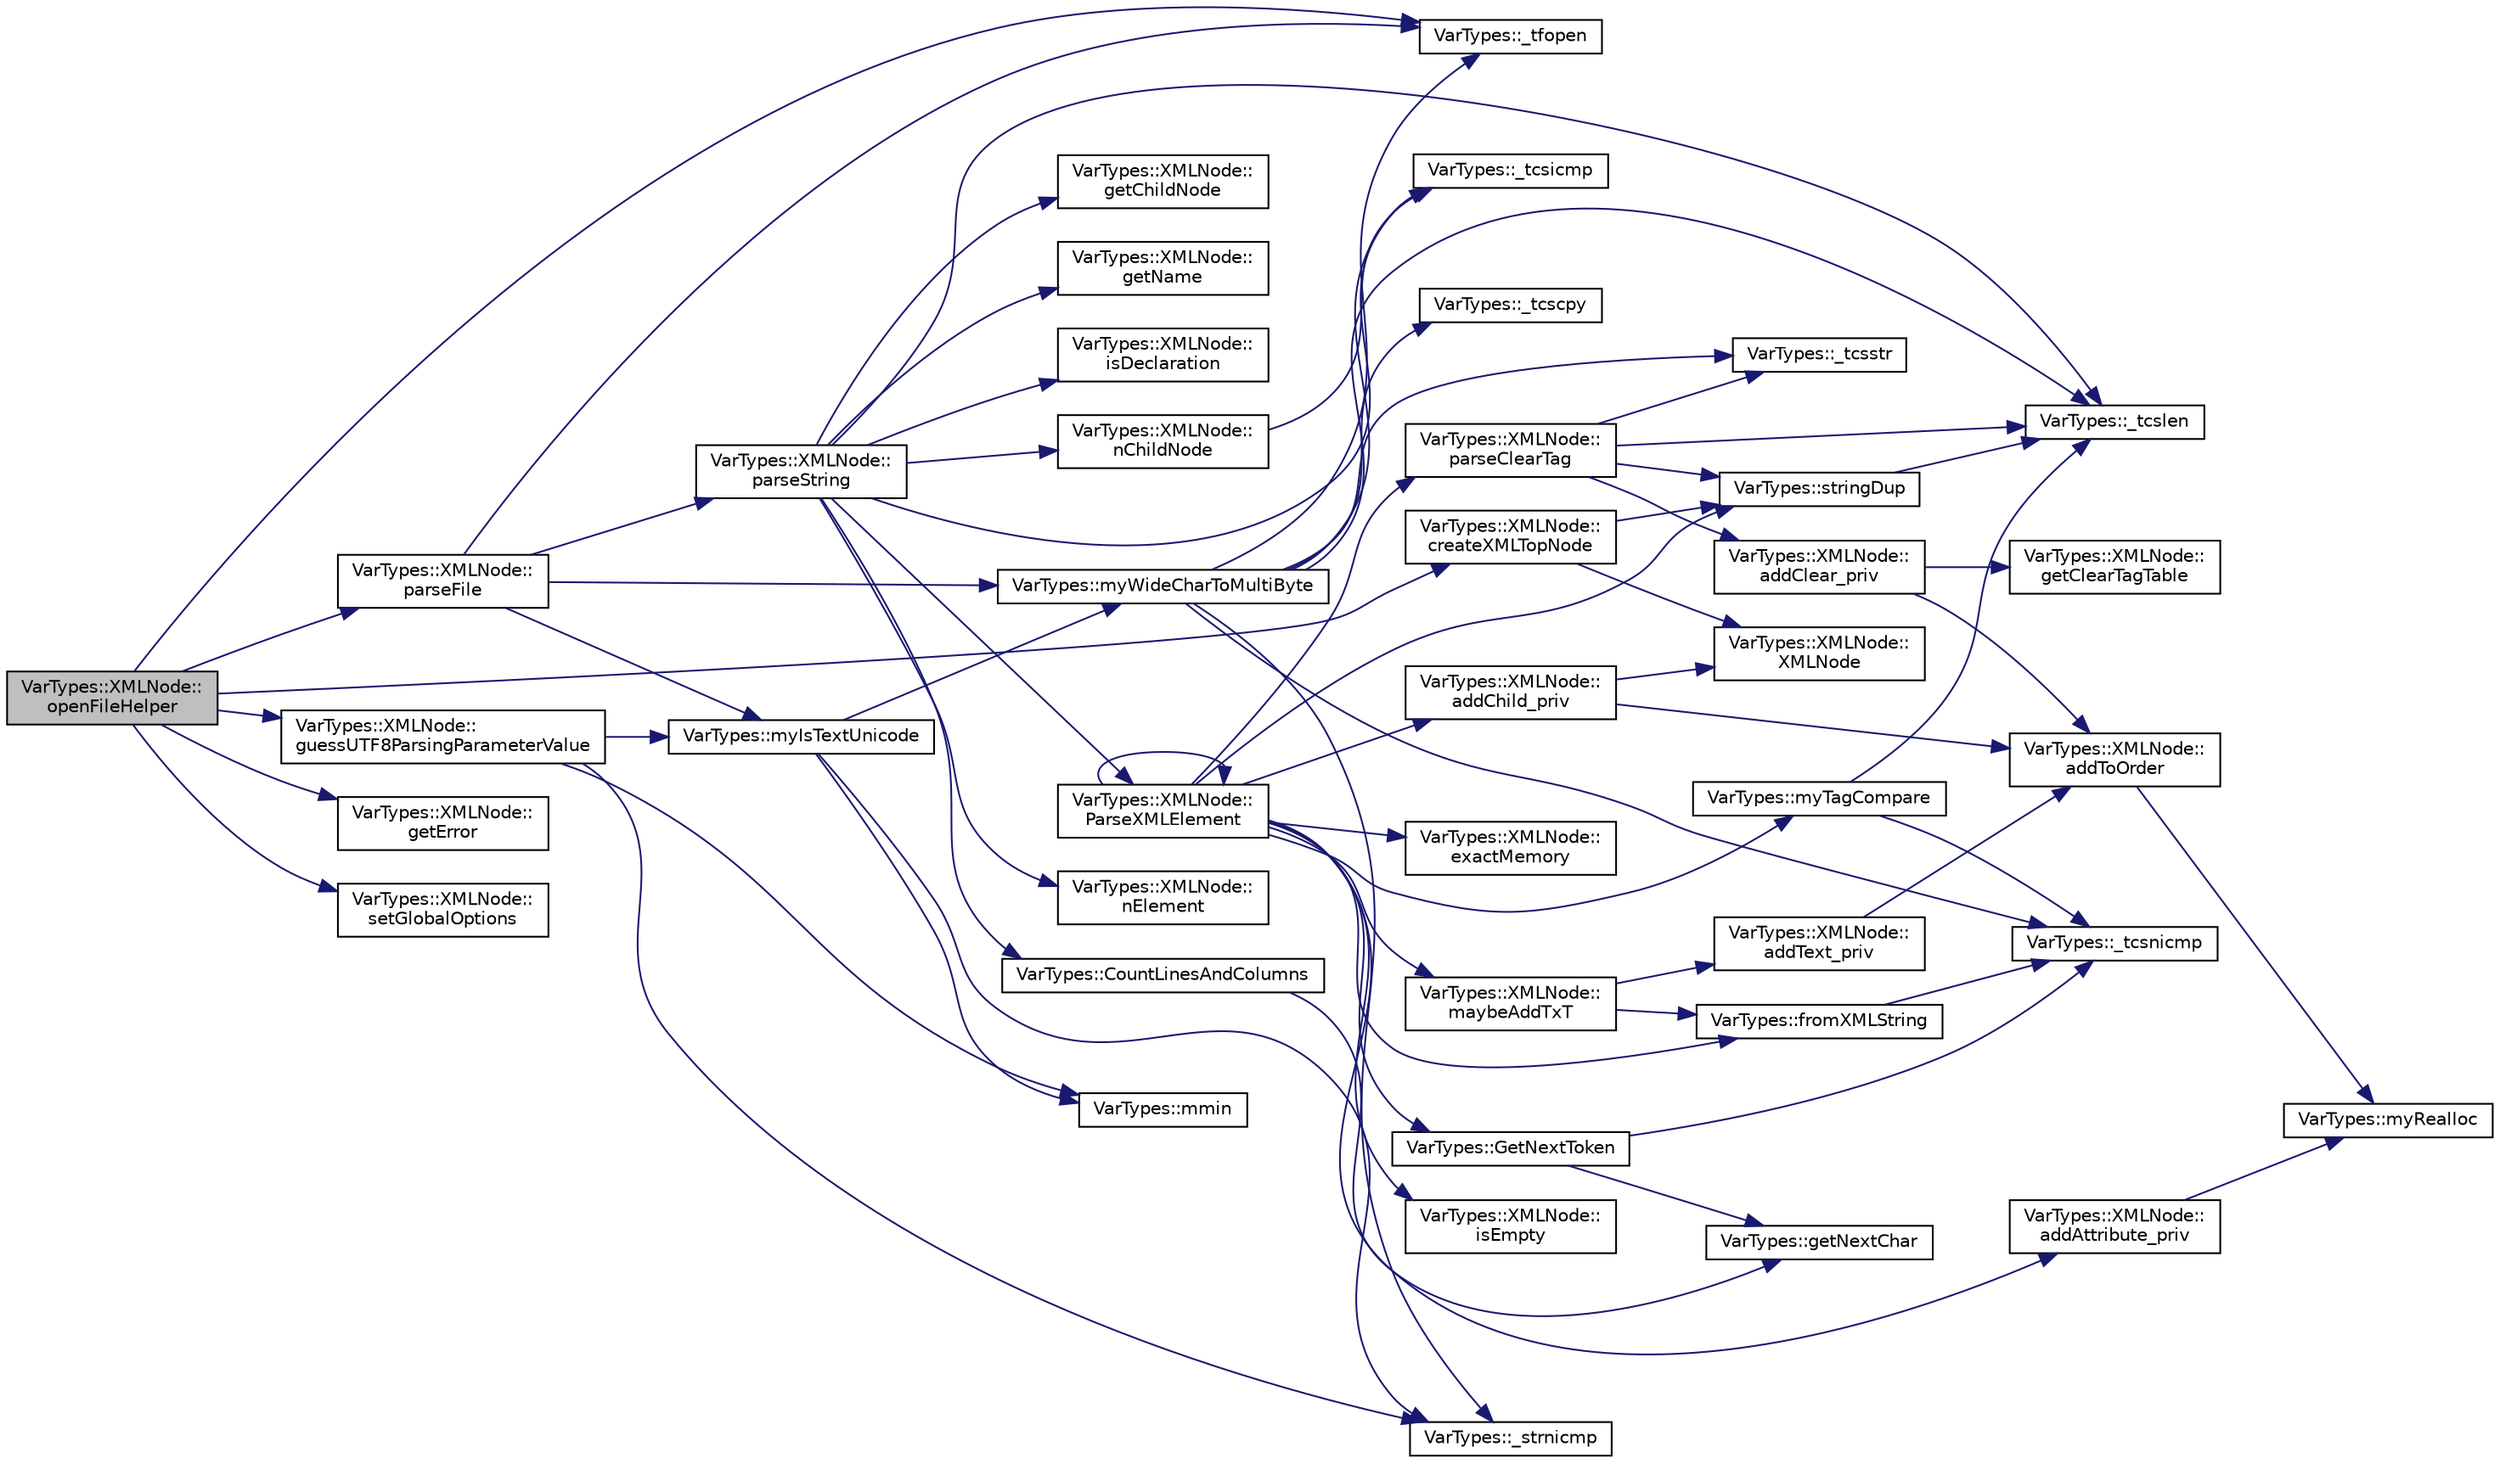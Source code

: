 digraph "VarTypes::XMLNode::openFileHelper"
{
 // INTERACTIVE_SVG=YES
  edge [fontname="Helvetica",fontsize="10",labelfontname="Helvetica",labelfontsize="10"];
  node [fontname="Helvetica",fontsize="10",shape=record];
  rankdir="LR";
  Node1 [label="VarTypes::XMLNode::\lopenFileHelper",height=0.2,width=0.4,color="black", fillcolor="grey75", style="filled", fontcolor="black"];
  Node1 -> Node2 [color="midnightblue",fontsize="10",style="solid",fontname="Helvetica"];
  Node2 [label="VarTypes::_tfopen",height=0.2,width=0.4,color="black", fillcolor="white", style="filled",URL="$d1/dde/namespace_var_types.html#a082ff12816b37e226e83fad7152c8a79"];
  Node1 -> Node3 [color="midnightblue",fontsize="10",style="solid",fontname="Helvetica"];
  Node3 [label="VarTypes::XMLNode::\lcreateXMLTopNode",height=0.2,width=0.4,color="black", fillcolor="white", style="filled",URL="$dd/df5/struct_var_types_1_1_x_m_l_node.html#aa3f916a960f624c4515a32fc9589bdf6"];
  Node3 -> Node4 [color="midnightblue",fontsize="10",style="solid",fontname="Helvetica"];
  Node4 [label="VarTypes::stringDup",height=0.2,width=0.4,color="black", fillcolor="white", style="filled",URL="$d1/dde/namespace_var_types.html#af79aab010747d6340009c2e1d6deb9a8"];
  Node4 -> Node5 [color="midnightblue",fontsize="10",style="solid",fontname="Helvetica"];
  Node5 [label="VarTypes::_tcslen",height=0.2,width=0.4,color="black", fillcolor="white", style="filled",URL="$d1/dde/namespace_var_types.html#a33f094a769ad68c264640d65736e12df"];
  Node3 -> Node6 [color="midnightblue",fontsize="10",style="solid",fontname="Helvetica"];
  Node6 [label="VarTypes::XMLNode::\lXMLNode",height=0.2,width=0.4,color="black", fillcolor="white", style="filled",URL="$dd/df5/struct_var_types_1_1_x_m_l_node.html#ae6834d244daa840b54ed19dff36fbaab"];
  Node1 -> Node7 [color="midnightblue",fontsize="10",style="solid",fontname="Helvetica"];
  Node7 [label="VarTypes::XMLNode::\lgetError",height=0.2,width=0.4,color="black", fillcolor="white", style="filled",URL="$dd/df5/struct_var_types_1_1_x_m_l_node.html#a063b943862ccb50ae45c34151aa2e5d2"];
  Node1 -> Node8 [color="midnightblue",fontsize="10",style="solid",fontname="Helvetica"];
  Node8 [label="VarTypes::XMLNode::\lguessUTF8ParsingParameterValue",height=0.2,width=0.4,color="black", fillcolor="white", style="filled",URL="$dd/df5/struct_var_types_1_1_x_m_l_node.html#ae6492c7313390ccae9582962fddda9f4"];
  Node8 -> Node9 [color="midnightblue",fontsize="10",style="solid",fontname="Helvetica"];
  Node9 [label="VarTypes::_strnicmp",height=0.2,width=0.4,color="black", fillcolor="white", style="filled",URL="$d1/dde/namespace_var_types.html#af52f055a46a1fa71cb78a3a0077dd687"];
  Node8 -> Node10 [color="midnightblue",fontsize="10",style="solid",fontname="Helvetica"];
  Node10 [label="VarTypes::mmin",height=0.2,width=0.4,color="black", fillcolor="white", style="filled",URL="$d1/dde/namespace_var_types.html#a79336a796427f5695c30245788a8b484"];
  Node8 -> Node11 [color="midnightblue",fontsize="10",style="solid",fontname="Helvetica"];
  Node11 [label="VarTypes::myIsTextUnicode",height=0.2,width=0.4,color="black", fillcolor="white", style="filled",URL="$d1/dde/namespace_var_types.html#a96ef7a052862123ba3a3ffe21f4aacfa"];
  Node11 -> Node9 [color="midnightblue",fontsize="10",style="solid",fontname="Helvetica"];
  Node11 -> Node10 [color="midnightblue",fontsize="10",style="solid",fontname="Helvetica"];
  Node11 -> Node12 [color="midnightblue",fontsize="10",style="solid",fontname="Helvetica"];
  Node12 [label="VarTypes::myWideCharToMultiByte",height=0.2,width=0.4,color="black", fillcolor="white", style="filled",URL="$d1/dde/namespace_var_types.html#a6787715045c42131396c03f2c811dc59"];
  Node12 -> Node9 [color="midnightblue",fontsize="10",style="solid",fontname="Helvetica"];
  Node12 -> Node13 [color="midnightblue",fontsize="10",style="solid",fontname="Helvetica"];
  Node13 [label="VarTypes::_tcscpy",height=0.2,width=0.4,color="black", fillcolor="white", style="filled",URL="$d1/dde/namespace_var_types.html#a6fff4e7b88089652d2d8ade07bbe0df7"];
  Node12 -> Node14 [color="midnightblue",fontsize="10",style="solid",fontname="Helvetica"];
  Node14 [label="VarTypes::_tcsicmp",height=0.2,width=0.4,color="black", fillcolor="white", style="filled",URL="$d1/dde/namespace_var_types.html#af64b449517cf3d9ef1b19a7323bfd99c"];
  Node12 -> Node5 [color="midnightblue",fontsize="10",style="solid",fontname="Helvetica"];
  Node12 -> Node15 [color="midnightblue",fontsize="10",style="solid",fontname="Helvetica"];
  Node15 [label="VarTypes::_tcsnicmp",height=0.2,width=0.4,color="black", fillcolor="white", style="filled",URL="$d1/dde/namespace_var_types.html#a2174205992bd64227e480b567e5a9065"];
  Node12 -> Node16 [color="midnightblue",fontsize="10",style="solid",fontname="Helvetica"];
  Node16 [label="VarTypes::_tcsstr",height=0.2,width=0.4,color="black", fillcolor="white", style="filled",URL="$d1/dde/namespace_var_types.html#a9caa6f2a97f5c5e328d6d5346e42f1bf"];
  Node12 -> Node2 [color="midnightblue",fontsize="10",style="solid",fontname="Helvetica"];
  Node1 -> Node17 [color="midnightblue",fontsize="10",style="solid",fontname="Helvetica"];
  Node17 [label="VarTypes::XMLNode::\lparseFile",height=0.2,width=0.4,color="black", fillcolor="white", style="filled",URL="$dd/df5/struct_var_types_1_1_x_m_l_node.html#a55f5fb016d367b3b883f30d8aaa98c3e"];
  Node17 -> Node2 [color="midnightblue",fontsize="10",style="solid",fontname="Helvetica"];
  Node17 -> Node11 [color="midnightblue",fontsize="10",style="solid",fontname="Helvetica"];
  Node17 -> Node12 [color="midnightblue",fontsize="10",style="solid",fontname="Helvetica"];
  Node17 -> Node18 [color="midnightblue",fontsize="10",style="solid",fontname="Helvetica"];
  Node18 [label="VarTypes::XMLNode::\lparseString",height=0.2,width=0.4,color="black", fillcolor="white", style="filled",URL="$dd/df5/struct_var_types_1_1_x_m_l_node.html#a112ce71bcafb4e03a4a6d8f909f3a3de"];
  Node18 -> Node19 [color="midnightblue",fontsize="10",style="solid",fontname="Helvetica"];
  Node19 [label="VarTypes::XMLNode::\lParseXMLElement",height=0.2,width=0.4,color="black", fillcolor="white", style="filled",URL="$dd/df5/struct_var_types_1_1_x_m_l_node.html#abf5cf181da87518047ad51d7c0e45d1f"];
  Node19 -> Node20 [color="midnightblue",fontsize="10",style="solid",fontname="Helvetica"];
  Node20 [label="VarTypes::GetNextToken",height=0.2,width=0.4,color="black", fillcolor="white", style="filled",URL="$d1/dde/namespace_var_types.html#a51fbf77cf6a60019a87474acf6ddb75f"];
  Node20 -> Node15 [color="midnightblue",fontsize="10",style="solid",fontname="Helvetica"];
  Node20 -> Node21 [color="midnightblue",fontsize="10",style="solid",fontname="Helvetica"];
  Node21 [label="VarTypes::getNextChar",height=0.2,width=0.4,color="black", fillcolor="white", style="filled",URL="$d1/dde/namespace_var_types.html#a38f7d131d18c3eee6aa4a6fc24291524"];
  Node19 -> Node22 [color="midnightblue",fontsize="10",style="solid",fontname="Helvetica"];
  Node22 [label="VarTypes::XMLNode::\lmaybeAddTxT",height=0.2,width=0.4,color="black", fillcolor="white", style="filled",URL="$dd/df5/struct_var_types_1_1_x_m_l_node.html#a2b5c22d16653bb73cc2dd5d3b59e317a"];
  Node22 -> Node23 [color="midnightblue",fontsize="10",style="solid",fontname="Helvetica"];
  Node23 [label="VarTypes::XMLNode::\laddText_priv",height=0.2,width=0.4,color="black", fillcolor="white", style="filled",URL="$dd/df5/struct_var_types_1_1_x_m_l_node.html#af97726ce50d91fb4687b71f42920fa05"];
  Node23 -> Node24 [color="midnightblue",fontsize="10",style="solid",fontname="Helvetica"];
  Node24 [label="VarTypes::XMLNode::\laddToOrder",height=0.2,width=0.4,color="black", fillcolor="white", style="filled",URL="$dd/df5/struct_var_types_1_1_x_m_l_node.html#a8966be07a58188f95a3cee4510c73dbf"];
  Node24 -> Node25 [color="midnightblue",fontsize="10",style="solid",fontname="Helvetica"];
  Node25 [label="VarTypes::myRealloc",height=0.2,width=0.4,color="black", fillcolor="white", style="filled",URL="$d1/dde/namespace_var_types.html#a47f43809f22c37a229ee6451c4db2ede"];
  Node22 -> Node26 [color="midnightblue",fontsize="10",style="solid",fontname="Helvetica"];
  Node26 [label="VarTypes::fromXMLString",height=0.2,width=0.4,color="black", fillcolor="white", style="filled",URL="$d1/dde/namespace_var_types.html#a2295f8500ea788077f332d30eba5f485"];
  Node26 -> Node15 [color="midnightblue",fontsize="10",style="solid",fontname="Helvetica"];
  Node19 -> Node27 [color="midnightblue",fontsize="10",style="solid",fontname="Helvetica"];
  Node27 [label="VarTypes::myTagCompare",height=0.2,width=0.4,color="black", fillcolor="white", style="filled",URL="$d1/dde/namespace_var_types.html#aef3ce84a611a469dc894ff1a0f2a6f21"];
  Node27 -> Node5 [color="midnightblue",fontsize="10",style="solid",fontname="Helvetica"];
  Node27 -> Node15 [color="midnightblue",fontsize="10",style="solid",fontname="Helvetica"];
  Node19 -> Node28 [color="midnightblue",fontsize="10",style="solid",fontname="Helvetica"];
  Node28 [label="VarTypes::XMLNode::\laddChild_priv",height=0.2,width=0.4,color="black", fillcolor="white", style="filled",URL="$dd/df5/struct_var_types_1_1_x_m_l_node.html#a1feaa91214c584310d5fef754c0c09cc"];
  Node28 -> Node24 [color="midnightblue",fontsize="10",style="solid",fontname="Helvetica"];
  Node28 -> Node6 [color="midnightblue",fontsize="10",style="solid",fontname="Helvetica"];
  Node19 -> Node4 [color="midnightblue",fontsize="10",style="solid",fontname="Helvetica"];
  Node19 -> Node29 [color="midnightblue",fontsize="10",style="solid",fontname="Helvetica"];
  Node29 [label="VarTypes::XMLNode::\lisEmpty",height=0.2,width=0.4,color="black", fillcolor="white", style="filled",URL="$dd/df5/struct_var_types_1_1_x_m_l_node.html#a35003121ca456072f02476dacb7234b8"];
  Node19 -> Node19 [color="midnightblue",fontsize="10",style="solid",fontname="Helvetica"];
  Node19 -> Node30 [color="midnightblue",fontsize="10",style="solid",fontname="Helvetica"];
  Node30 [label="VarTypes::XMLNode::\lexactMemory",height=0.2,width=0.4,color="black", fillcolor="white", style="filled",URL="$dd/df5/struct_var_types_1_1_x_m_l_node.html#adb2537ed3fd21980fee58f188bdd4d3d"];
  Node19 -> Node31 [color="midnightblue",fontsize="10",style="solid",fontname="Helvetica"];
  Node31 [label="VarTypes::XMLNode::\lparseClearTag",height=0.2,width=0.4,color="black", fillcolor="white", style="filled",URL="$dd/df5/struct_var_types_1_1_x_m_l_node.html#a32bfd2dbe15c500ff32b2a995923b223"];
  Node31 -> Node16 [color="midnightblue",fontsize="10",style="solid",fontname="Helvetica"];
  Node31 -> Node5 [color="midnightblue",fontsize="10",style="solid",fontname="Helvetica"];
  Node31 -> Node32 [color="midnightblue",fontsize="10",style="solid",fontname="Helvetica"];
  Node32 [label="VarTypes::XMLNode::\laddClear_priv",height=0.2,width=0.4,color="black", fillcolor="white", style="filled",URL="$dd/df5/struct_var_types_1_1_x_m_l_node.html#a09e0d993b2d6952abcf65b73061d8f0a"];
  Node32 -> Node24 [color="midnightblue",fontsize="10",style="solid",fontname="Helvetica"];
  Node32 -> Node33 [color="midnightblue",fontsize="10",style="solid",fontname="Helvetica"];
  Node33 [label="VarTypes::XMLNode::\lgetClearTagTable",height=0.2,width=0.4,color="black", fillcolor="white", style="filled",URL="$dd/df5/struct_var_types_1_1_x_m_l_node.html#ac6ee40bfd9ce673c2e5d170580a3e608"];
  Node31 -> Node4 [color="midnightblue",fontsize="10",style="solid",fontname="Helvetica"];
  Node19 -> Node34 [color="midnightblue",fontsize="10",style="solid",fontname="Helvetica"];
  Node34 [label="VarTypes::XMLNode::\laddAttribute_priv",height=0.2,width=0.4,color="black", fillcolor="white", style="filled",URL="$dd/df5/struct_var_types_1_1_x_m_l_node.html#a3e232fc678d725142dbf685a4eb7c83f"];
  Node34 -> Node25 [color="midnightblue",fontsize="10",style="solid",fontname="Helvetica"];
  Node19 -> Node26 [color="midnightblue",fontsize="10",style="solid",fontname="Helvetica"];
  Node18 -> Node35 [color="midnightblue",fontsize="10",style="solid",fontname="Helvetica"];
  Node35 [label="VarTypes::XMLNode::\lnChildNode",height=0.2,width=0.4,color="black", fillcolor="white", style="filled",URL="$dd/df5/struct_var_types_1_1_x_m_l_node.html#a5301934f1677447edf0cb3a583bc7d9f"];
  Node35 -> Node14 [color="midnightblue",fontsize="10",style="solid",fontname="Helvetica"];
  Node18 -> Node36 [color="midnightblue",fontsize="10",style="solid",fontname="Helvetica"];
  Node36 [label="VarTypes::XMLNode::\lnElement",height=0.2,width=0.4,color="black", fillcolor="white", style="filled",URL="$dd/df5/struct_var_types_1_1_x_m_l_node.html#a6d2cd6efa5a4e526b2d94ec9d05436d0"];
  Node18 -> Node37 [color="midnightblue",fontsize="10",style="solid",fontname="Helvetica"];
  Node37 [label="VarTypes::XMLNode::\lgetChildNode",height=0.2,width=0.4,color="black", fillcolor="white", style="filled",URL="$dd/df5/struct_var_types_1_1_x_m_l_node.html#ae1d6588d6d9fc76983ddaac9c1ee0a96"];
  Node18 -> Node38 [color="midnightblue",fontsize="10",style="solid",fontname="Helvetica"];
  Node38 [label="VarTypes::XMLNode::\lgetName",height=0.2,width=0.4,color="black", fillcolor="white", style="filled",URL="$dd/df5/struct_var_types_1_1_x_m_l_node.html#ad3357b197b0963a3161ea6bde15a6ded"];
  Node18 -> Node5 [color="midnightblue",fontsize="10",style="solid",fontname="Helvetica"];
  Node18 -> Node14 [color="midnightblue",fontsize="10",style="solid",fontname="Helvetica"];
  Node18 -> Node39 [color="midnightblue",fontsize="10",style="solid",fontname="Helvetica"];
  Node39 [label="VarTypes::XMLNode::\lisDeclaration",height=0.2,width=0.4,color="black", fillcolor="white", style="filled",URL="$dd/df5/struct_var_types_1_1_x_m_l_node.html#a895ffd48712b7d8465694f10be64de8d"];
  Node18 -> Node40 [color="midnightblue",fontsize="10",style="solid",fontname="Helvetica"];
  Node40 [label="VarTypes::CountLinesAndColumns",height=0.2,width=0.4,color="black", fillcolor="white", style="filled",URL="$d1/dde/namespace_var_types.html#ad0930604b7d7a59019ea541cfacdf16c"];
  Node40 -> Node21 [color="midnightblue",fontsize="10",style="solid",fontname="Helvetica"];
  Node1 -> Node41 [color="midnightblue",fontsize="10",style="solid",fontname="Helvetica"];
  Node41 [label="VarTypes::XMLNode::\lsetGlobalOptions",height=0.2,width=0.4,color="black", fillcolor="white", style="filled",URL="$dd/df5/struct_var_types_1_1_x_m_l_node.html#ae905804b7b4480e3a6da5b5f17fceeb3"];
}
